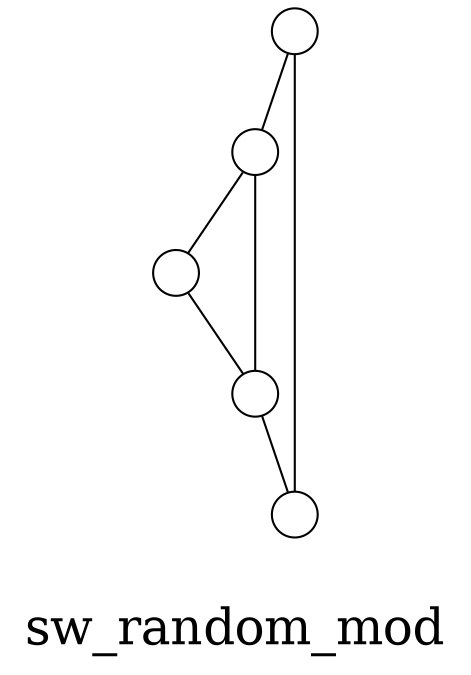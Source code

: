 /*****
sw_random_mod
*****/

graph G {
  graph [splines=false overlap=false]
  node  [shape=ellipse, width=0.3, height=0.3, label=""]
  0 ;
  1 ;
  2 ;
  3 ;
  4 ;
  0 -- 1;
  0 -- 4;
  1 -- 2;
  1 -- 3;
  2 -- 3;
  3 -- 4;
  label = "\nsw_random_mod\n";  fontsize=24;
}
